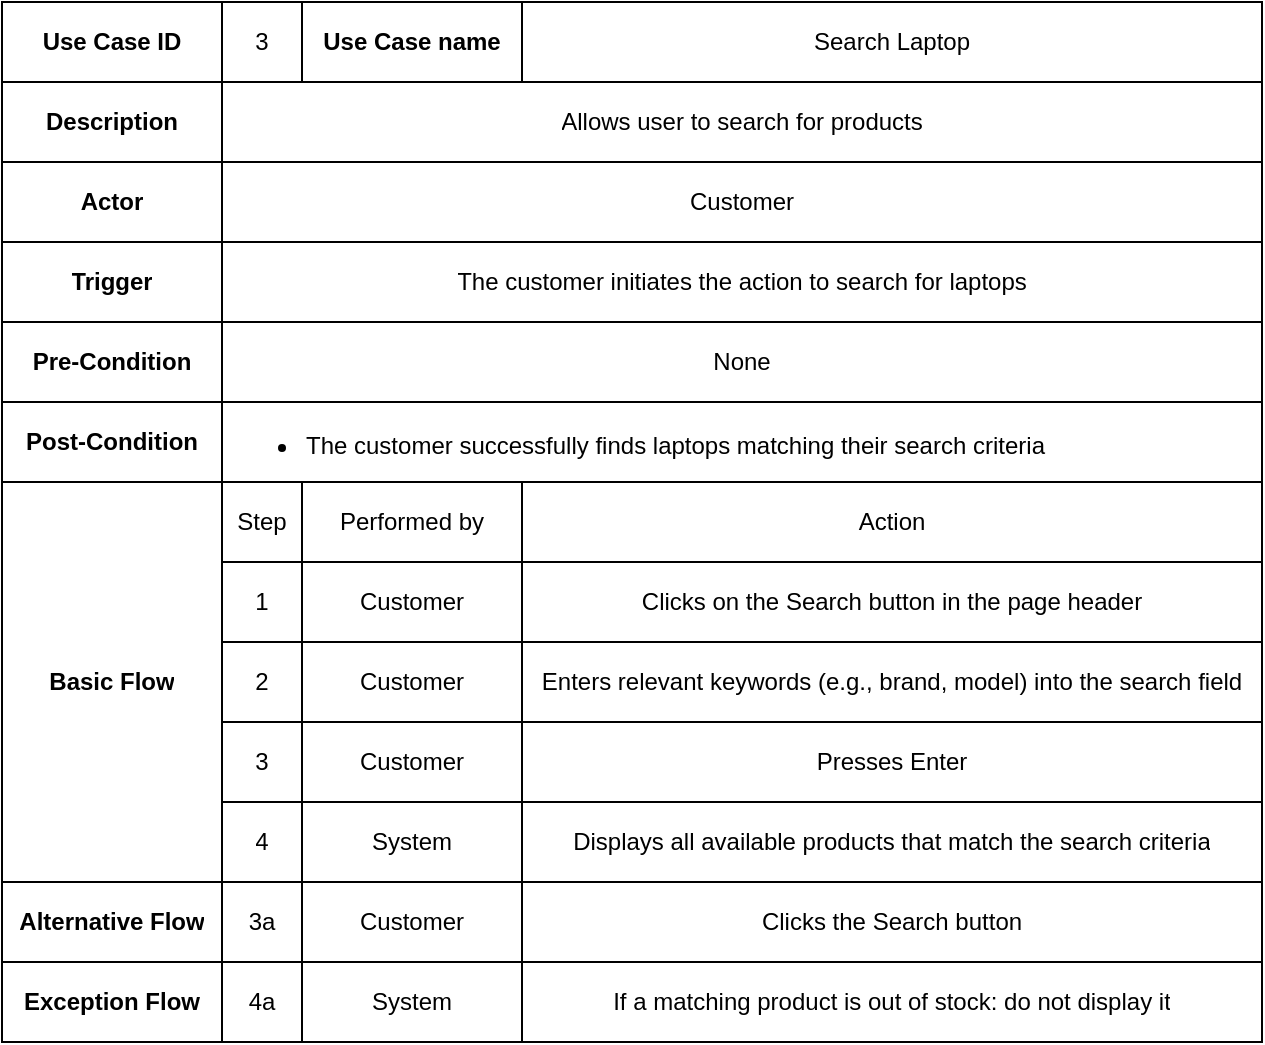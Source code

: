 <mxfile version="27.0.2">
  <diagram name="Page-1" id="XJ4LuH7A2adHzsDturFl">
    <mxGraphModel dx="806" dy="483" grid="1" gridSize="10" guides="1" tooltips="1" connect="1" arrows="1" fold="1" page="1" pageScale="1" pageWidth="850" pageHeight="1100" math="0" shadow="0">
      <root>
        <mxCell id="0" />
        <mxCell id="1" parent="0" />
        <mxCell id="qc9Q0B2m5h8A3anUrLEf-1" value="" style="shape=table;startSize=0;container=1;collapsible=0;childLayout=tableLayout;" parent="1" vertex="1">
          <mxGeometry x="120" y="120" width="630" height="520" as="geometry" />
        </mxCell>
        <mxCell id="qc9Q0B2m5h8A3anUrLEf-2" value="" style="shape=tableRow;horizontal=0;startSize=0;swimlaneHead=0;swimlaneBody=0;strokeColor=inherit;top=0;left=0;bottom=0;right=0;collapsible=0;dropTarget=0;fillColor=none;points=[[0,0.5],[1,0.5]];portConstraint=eastwest;" parent="qc9Q0B2m5h8A3anUrLEf-1" vertex="1">
          <mxGeometry width="630" height="40" as="geometry" />
        </mxCell>
        <mxCell id="qc9Q0B2m5h8A3anUrLEf-3" value="Use Case ID" style="shape=partialRectangle;html=1;whiteSpace=wrap;connectable=0;strokeColor=inherit;overflow=hidden;fillColor=none;top=0;left=0;bottom=0;right=0;pointerEvents=1;fontStyle=1" parent="qc9Q0B2m5h8A3anUrLEf-2" vertex="1">
          <mxGeometry width="110" height="40" as="geometry">
            <mxRectangle width="110" height="40" as="alternateBounds" />
          </mxGeometry>
        </mxCell>
        <mxCell id="qc9Q0B2m5h8A3anUrLEf-4" value="3" style="shape=partialRectangle;html=1;whiteSpace=wrap;connectable=0;strokeColor=inherit;overflow=hidden;fillColor=none;top=0;left=0;bottom=0;right=0;pointerEvents=1;" parent="qc9Q0B2m5h8A3anUrLEf-2" vertex="1">
          <mxGeometry x="110" width="40" height="40" as="geometry">
            <mxRectangle width="40" height="40" as="alternateBounds" />
          </mxGeometry>
        </mxCell>
        <mxCell id="qc9Q0B2m5h8A3anUrLEf-5" value="Use Case name" style="shape=partialRectangle;html=1;whiteSpace=wrap;connectable=0;strokeColor=inherit;overflow=hidden;fillColor=none;top=0;left=0;bottom=0;right=0;pointerEvents=1;fontStyle=1" parent="qc9Q0B2m5h8A3anUrLEf-2" vertex="1">
          <mxGeometry x="150" width="110" height="40" as="geometry">
            <mxRectangle width="110" height="40" as="alternateBounds" />
          </mxGeometry>
        </mxCell>
        <mxCell id="qc9Q0B2m5h8A3anUrLEf-6" value="Search Laptop" style="shape=partialRectangle;html=1;whiteSpace=wrap;connectable=0;strokeColor=inherit;overflow=hidden;fillColor=none;top=0;left=0;bottom=0;right=0;pointerEvents=1;" parent="qc9Q0B2m5h8A3anUrLEf-2" vertex="1">
          <mxGeometry x="260" width="370" height="40" as="geometry">
            <mxRectangle width="370" height="40" as="alternateBounds" />
          </mxGeometry>
        </mxCell>
        <mxCell id="e9ZG9q7FVogHayvx7YNw-71" style="shape=tableRow;horizontal=0;startSize=0;swimlaneHead=0;swimlaneBody=0;strokeColor=inherit;top=0;left=0;bottom=0;right=0;collapsible=0;dropTarget=0;fillColor=none;points=[[0,0.5],[1,0.5]];portConstraint=eastwest;" parent="qc9Q0B2m5h8A3anUrLEf-1" vertex="1">
          <mxGeometry y="40" width="630" height="40" as="geometry" />
        </mxCell>
        <mxCell id="e9ZG9q7FVogHayvx7YNw-72" value="Description" style="shape=partialRectangle;html=1;whiteSpace=wrap;connectable=0;strokeColor=inherit;overflow=hidden;fillColor=none;top=0;left=0;bottom=0;right=0;pointerEvents=1;fontStyle=1" parent="e9ZG9q7FVogHayvx7YNw-71" vertex="1">
          <mxGeometry width="110" height="40" as="geometry">
            <mxRectangle width="110" height="40" as="alternateBounds" />
          </mxGeometry>
        </mxCell>
        <mxCell id="e9ZG9q7FVogHayvx7YNw-73" value="Allows user to search for products" style="shape=partialRectangle;html=1;whiteSpace=wrap;connectable=0;strokeColor=inherit;overflow=hidden;fillColor=none;top=0;left=0;bottom=0;right=0;pointerEvents=1;rowspan=1;colspan=3;" parent="e9ZG9q7FVogHayvx7YNw-71" vertex="1">
          <mxGeometry x="110" width="520" height="40" as="geometry">
            <mxRectangle width="40" height="40" as="alternateBounds" />
          </mxGeometry>
        </mxCell>
        <mxCell id="e9ZG9q7FVogHayvx7YNw-74" style="shape=partialRectangle;html=1;whiteSpace=wrap;connectable=0;strokeColor=inherit;overflow=hidden;fillColor=none;top=0;left=0;bottom=0;right=0;pointerEvents=1;fontStyle=1" parent="e9ZG9q7FVogHayvx7YNw-71" vertex="1" visible="0">
          <mxGeometry x="150" width="110" height="40" as="geometry">
            <mxRectangle width="110" height="40" as="alternateBounds" />
          </mxGeometry>
        </mxCell>
        <mxCell id="e9ZG9q7FVogHayvx7YNw-75" style="shape=partialRectangle;html=1;whiteSpace=wrap;connectable=0;strokeColor=inherit;overflow=hidden;fillColor=none;top=0;left=0;bottom=0;right=0;pointerEvents=1;" parent="e9ZG9q7FVogHayvx7YNw-71" vertex="1" visible="0">
          <mxGeometry x="260" width="370" height="40" as="geometry">
            <mxRectangle width="370" height="40" as="alternateBounds" />
          </mxGeometry>
        </mxCell>
        <mxCell id="qc9Q0B2m5h8A3anUrLEf-7" value="" style="shape=tableRow;horizontal=0;startSize=0;swimlaneHead=0;swimlaneBody=0;strokeColor=inherit;top=0;left=0;bottom=0;right=0;collapsible=0;dropTarget=0;fillColor=none;points=[[0,0.5],[1,0.5]];portConstraint=eastwest;" parent="qc9Q0B2m5h8A3anUrLEf-1" vertex="1">
          <mxGeometry y="80" width="630" height="40" as="geometry" />
        </mxCell>
        <mxCell id="qc9Q0B2m5h8A3anUrLEf-8" value="Actor" style="shape=partialRectangle;html=1;whiteSpace=wrap;connectable=0;strokeColor=inherit;overflow=hidden;fillColor=none;top=0;left=0;bottom=0;right=0;pointerEvents=1;fontStyle=1" parent="qc9Q0B2m5h8A3anUrLEf-7" vertex="1">
          <mxGeometry width="110" height="40" as="geometry">
            <mxRectangle width="110" height="40" as="alternateBounds" />
          </mxGeometry>
        </mxCell>
        <mxCell id="qc9Q0B2m5h8A3anUrLEf-9" value="Customer" style="shape=partialRectangle;html=1;whiteSpace=wrap;connectable=0;strokeColor=inherit;overflow=hidden;fillColor=none;top=0;left=0;bottom=0;right=0;pointerEvents=1;rowspan=1;colspan=3;" parent="qc9Q0B2m5h8A3anUrLEf-7" vertex="1">
          <mxGeometry x="110" width="520" height="40" as="geometry">
            <mxRectangle width="40" height="40" as="alternateBounds" />
          </mxGeometry>
        </mxCell>
        <mxCell id="qc9Q0B2m5h8A3anUrLEf-10" value="" style="shape=partialRectangle;html=1;whiteSpace=wrap;connectable=0;strokeColor=inherit;overflow=hidden;fillColor=none;top=0;left=0;bottom=0;right=0;pointerEvents=1;" parent="qc9Q0B2m5h8A3anUrLEf-7" vertex="1" visible="0">
          <mxGeometry x="150" width="110" height="40" as="geometry">
            <mxRectangle width="110" height="40" as="alternateBounds" />
          </mxGeometry>
        </mxCell>
        <mxCell id="qc9Q0B2m5h8A3anUrLEf-11" value="" style="shape=partialRectangle;html=1;whiteSpace=wrap;connectable=0;strokeColor=inherit;overflow=hidden;fillColor=none;top=0;left=0;bottom=0;right=0;pointerEvents=1;" parent="qc9Q0B2m5h8A3anUrLEf-7" vertex="1" visible="0">
          <mxGeometry x="260" width="370" height="40" as="geometry">
            <mxRectangle width="370" height="40" as="alternateBounds" />
          </mxGeometry>
        </mxCell>
        <mxCell id="K6Q-J-noCk0XGYmEDmHN-1" style="shape=tableRow;horizontal=0;startSize=0;swimlaneHead=0;swimlaneBody=0;strokeColor=inherit;top=0;left=0;bottom=0;right=0;collapsible=0;dropTarget=0;fillColor=none;points=[[0,0.5],[1,0.5]];portConstraint=eastwest;" parent="qc9Q0B2m5h8A3anUrLEf-1" vertex="1">
          <mxGeometry y="120" width="630" height="40" as="geometry" />
        </mxCell>
        <mxCell id="K6Q-J-noCk0XGYmEDmHN-2" value="Trigger" style="shape=partialRectangle;html=1;whiteSpace=wrap;connectable=0;strokeColor=inherit;overflow=hidden;fillColor=none;top=0;left=0;bottom=0;right=0;pointerEvents=1;fontStyle=1" parent="K6Q-J-noCk0XGYmEDmHN-1" vertex="1">
          <mxGeometry width="110" height="40" as="geometry">
            <mxRectangle width="110" height="40" as="alternateBounds" />
          </mxGeometry>
        </mxCell>
        <mxCell id="K6Q-J-noCk0XGYmEDmHN-3" value="The customer initiates the action to search for laptops" style="shape=partialRectangle;html=1;whiteSpace=wrap;connectable=0;strokeColor=inherit;overflow=hidden;fillColor=none;top=0;left=0;bottom=0;right=0;pointerEvents=1;rowspan=1;colspan=3;" parent="K6Q-J-noCk0XGYmEDmHN-1" vertex="1">
          <mxGeometry x="110" width="520" height="40" as="geometry">
            <mxRectangle width="40" height="40" as="alternateBounds" />
          </mxGeometry>
        </mxCell>
        <mxCell id="K6Q-J-noCk0XGYmEDmHN-4" style="shape=partialRectangle;html=1;whiteSpace=wrap;connectable=0;strokeColor=inherit;overflow=hidden;fillColor=none;top=0;left=0;bottom=0;right=0;pointerEvents=1;" parent="K6Q-J-noCk0XGYmEDmHN-1" vertex="1" visible="0">
          <mxGeometry x="150" width="110" height="40" as="geometry">
            <mxRectangle width="110" height="40" as="alternateBounds" />
          </mxGeometry>
        </mxCell>
        <mxCell id="K6Q-J-noCk0XGYmEDmHN-5" style="shape=partialRectangle;html=1;whiteSpace=wrap;connectable=0;strokeColor=inherit;overflow=hidden;fillColor=none;top=0;left=0;bottom=0;right=0;pointerEvents=1;" parent="K6Q-J-noCk0XGYmEDmHN-1" vertex="1" visible="0">
          <mxGeometry x="260" width="370" height="40" as="geometry">
            <mxRectangle width="370" height="40" as="alternateBounds" />
          </mxGeometry>
        </mxCell>
        <mxCell id="qc9Q0B2m5h8A3anUrLEf-12" value="" style="shape=tableRow;horizontal=0;startSize=0;swimlaneHead=0;swimlaneBody=0;strokeColor=inherit;top=0;left=0;bottom=0;right=0;collapsible=0;dropTarget=0;fillColor=none;points=[[0,0.5],[1,0.5]];portConstraint=eastwest;" parent="qc9Q0B2m5h8A3anUrLEf-1" vertex="1">
          <mxGeometry y="160" width="630" height="40" as="geometry" />
        </mxCell>
        <mxCell id="qc9Q0B2m5h8A3anUrLEf-13" value="&lt;b&gt;Pre-Condition&lt;/b&gt;" style="shape=partialRectangle;html=1;whiteSpace=wrap;connectable=0;strokeColor=inherit;overflow=hidden;fillColor=none;top=0;left=0;bottom=0;right=0;pointerEvents=1;" parent="qc9Q0B2m5h8A3anUrLEf-12" vertex="1">
          <mxGeometry width="110" height="40" as="geometry">
            <mxRectangle width="110" height="40" as="alternateBounds" />
          </mxGeometry>
        </mxCell>
        <mxCell id="qc9Q0B2m5h8A3anUrLEf-14" value="None" style="shape=partialRectangle;html=1;whiteSpace=wrap;connectable=0;strokeColor=inherit;overflow=hidden;fillColor=none;top=0;left=0;bottom=0;right=0;pointerEvents=1;rowspan=1;colspan=3;" parent="qc9Q0B2m5h8A3anUrLEf-12" vertex="1">
          <mxGeometry x="110" width="520" height="40" as="geometry">
            <mxRectangle width="40" height="40" as="alternateBounds" />
          </mxGeometry>
        </mxCell>
        <mxCell id="qc9Q0B2m5h8A3anUrLEf-15" value="" style="shape=partialRectangle;html=1;whiteSpace=wrap;connectable=0;strokeColor=inherit;overflow=hidden;fillColor=none;top=0;left=0;bottom=0;right=0;pointerEvents=1;" parent="qc9Q0B2m5h8A3anUrLEf-12" vertex="1" visible="0">
          <mxGeometry x="150" width="110" height="40" as="geometry">
            <mxRectangle width="110" height="40" as="alternateBounds" />
          </mxGeometry>
        </mxCell>
        <mxCell id="qc9Q0B2m5h8A3anUrLEf-16" value="" style="shape=partialRectangle;html=1;whiteSpace=wrap;connectable=0;strokeColor=inherit;overflow=hidden;fillColor=none;top=0;left=0;bottom=0;right=0;pointerEvents=1;" parent="qc9Q0B2m5h8A3anUrLEf-12" vertex="1" visible="0">
          <mxGeometry x="260" width="370" height="40" as="geometry">
            <mxRectangle width="370" height="40" as="alternateBounds" />
          </mxGeometry>
        </mxCell>
        <mxCell id="e9ZG9q7FVogHayvx7YNw-66" style="shape=tableRow;horizontal=0;startSize=0;swimlaneHead=0;swimlaneBody=0;strokeColor=inherit;top=0;left=0;bottom=0;right=0;collapsible=0;dropTarget=0;fillColor=none;points=[[0,0.5],[1,0.5]];portConstraint=eastwest;" parent="qc9Q0B2m5h8A3anUrLEf-1" vertex="1">
          <mxGeometry y="200" width="630" height="40" as="geometry" />
        </mxCell>
        <mxCell id="e9ZG9q7FVogHayvx7YNw-67" value="&lt;b&gt;Post-Condition&lt;/b&gt;" style="shape=partialRectangle;html=1;whiteSpace=wrap;connectable=0;strokeColor=inherit;overflow=hidden;fillColor=none;top=0;left=0;bottom=0;right=0;pointerEvents=1;" parent="e9ZG9q7FVogHayvx7YNw-66" vertex="1">
          <mxGeometry width="110" height="40" as="geometry">
            <mxRectangle width="110" height="40" as="alternateBounds" />
          </mxGeometry>
        </mxCell>
        <mxCell id="e9ZG9q7FVogHayvx7YNw-68" value="&lt;div align=&quot;left&quot;&gt;&lt;ul&gt;&lt;li&gt;The customer successfully finds laptops matching their search criteria&lt;/li&gt;&lt;/ul&gt;&lt;/div&gt;" style="shape=partialRectangle;html=1;whiteSpace=wrap;connectable=0;strokeColor=inherit;overflow=hidden;fillColor=none;top=0;left=0;bottom=0;right=0;pointerEvents=1;rowspan=1;colspan=3;align=left;" parent="e9ZG9q7FVogHayvx7YNw-66" vertex="1">
          <mxGeometry x="110" width="520" height="40" as="geometry">
            <mxRectangle width="40" height="40" as="alternateBounds" />
          </mxGeometry>
        </mxCell>
        <mxCell id="e9ZG9q7FVogHayvx7YNw-69" style="shape=partialRectangle;html=1;whiteSpace=wrap;connectable=0;strokeColor=inherit;overflow=hidden;fillColor=none;top=0;left=0;bottom=0;right=0;pointerEvents=1;" parent="e9ZG9q7FVogHayvx7YNw-66" vertex="1" visible="0">
          <mxGeometry x="150" width="110" height="40" as="geometry">
            <mxRectangle width="110" height="40" as="alternateBounds" />
          </mxGeometry>
        </mxCell>
        <mxCell id="e9ZG9q7FVogHayvx7YNw-70" style="shape=partialRectangle;html=1;whiteSpace=wrap;connectable=0;strokeColor=inherit;overflow=hidden;fillColor=none;top=0;left=0;bottom=0;right=0;pointerEvents=1;" parent="e9ZG9q7FVogHayvx7YNw-66" vertex="1" visible="0">
          <mxGeometry x="260" width="370" height="40" as="geometry">
            <mxRectangle width="370" height="40" as="alternateBounds" />
          </mxGeometry>
        </mxCell>
        <mxCell id="qc9Q0B2m5h8A3anUrLEf-17" value="" style="shape=tableRow;horizontal=0;startSize=0;swimlaneHead=0;swimlaneBody=0;strokeColor=inherit;top=0;left=0;bottom=0;right=0;collapsible=0;dropTarget=0;fillColor=none;points=[[0,0.5],[1,0.5]];portConstraint=eastwest;" parent="qc9Q0B2m5h8A3anUrLEf-1" vertex="1">
          <mxGeometry y="240" width="630" height="40" as="geometry" />
        </mxCell>
        <mxCell id="qc9Q0B2m5h8A3anUrLEf-18" value="Basic Flow" style="shape=partialRectangle;html=1;whiteSpace=wrap;connectable=0;strokeColor=inherit;overflow=hidden;fillColor=none;top=0;left=0;bottom=0;right=0;pointerEvents=1;fontStyle=1;rowspan=5;colspan=1;" parent="qc9Q0B2m5h8A3anUrLEf-17" vertex="1">
          <mxGeometry width="110" height="200" as="geometry">
            <mxRectangle width="110" height="40" as="alternateBounds" />
          </mxGeometry>
        </mxCell>
        <mxCell id="qc9Q0B2m5h8A3anUrLEf-19" value="Step" style="shape=partialRectangle;html=1;whiteSpace=wrap;connectable=0;strokeColor=inherit;overflow=hidden;fillColor=none;top=0;left=0;bottom=0;right=0;pointerEvents=1;" parent="qc9Q0B2m5h8A3anUrLEf-17" vertex="1">
          <mxGeometry x="110" width="40" height="40" as="geometry">
            <mxRectangle width="40" height="40" as="alternateBounds" />
          </mxGeometry>
        </mxCell>
        <mxCell id="qc9Q0B2m5h8A3anUrLEf-20" value="Performed by" style="shape=partialRectangle;html=1;whiteSpace=wrap;connectable=0;strokeColor=inherit;overflow=hidden;fillColor=none;top=0;left=0;bottom=0;right=0;pointerEvents=1;" parent="qc9Q0B2m5h8A3anUrLEf-17" vertex="1">
          <mxGeometry x="150" width="110" height="40" as="geometry">
            <mxRectangle width="110" height="40" as="alternateBounds" />
          </mxGeometry>
        </mxCell>
        <mxCell id="qc9Q0B2m5h8A3anUrLEf-21" value="Action" style="shape=partialRectangle;html=1;whiteSpace=wrap;connectable=0;strokeColor=inherit;overflow=hidden;fillColor=none;top=0;left=0;bottom=0;right=0;pointerEvents=1;" parent="qc9Q0B2m5h8A3anUrLEf-17" vertex="1">
          <mxGeometry x="260" width="370" height="40" as="geometry">
            <mxRectangle width="370" height="40" as="alternateBounds" />
          </mxGeometry>
        </mxCell>
        <mxCell id="0q1HO9-gAJCns06K1bvI-11" style="shape=tableRow;horizontal=0;startSize=0;swimlaneHead=0;swimlaneBody=0;strokeColor=inherit;top=0;left=0;bottom=0;right=0;collapsible=0;dropTarget=0;fillColor=none;points=[[0,0.5],[1,0.5]];portConstraint=eastwest;" parent="qc9Q0B2m5h8A3anUrLEf-1" vertex="1">
          <mxGeometry y="280" width="630" height="40" as="geometry" />
        </mxCell>
        <mxCell id="0q1HO9-gAJCns06K1bvI-12" style="shape=partialRectangle;html=1;whiteSpace=wrap;connectable=0;strokeColor=inherit;overflow=hidden;fillColor=none;top=0;left=0;bottom=0;right=0;pointerEvents=1;" parent="0q1HO9-gAJCns06K1bvI-11" visible="0" vertex="1">
          <mxGeometry width="110" height="40" as="geometry">
            <mxRectangle width="110" height="40" as="alternateBounds" />
          </mxGeometry>
        </mxCell>
        <mxCell id="0q1HO9-gAJCns06K1bvI-13" value="1" style="shape=partialRectangle;html=1;whiteSpace=wrap;connectable=0;strokeColor=inherit;overflow=hidden;fillColor=none;top=0;left=0;bottom=0;right=0;pointerEvents=1;" parent="0q1HO9-gAJCns06K1bvI-11" vertex="1">
          <mxGeometry x="110" width="40" height="40" as="geometry">
            <mxRectangle width="40" height="40" as="alternateBounds" />
          </mxGeometry>
        </mxCell>
        <mxCell id="0q1HO9-gAJCns06K1bvI-14" value="Customer" style="shape=partialRectangle;html=1;whiteSpace=wrap;connectable=0;strokeColor=inherit;overflow=hidden;fillColor=none;top=0;left=0;bottom=0;right=0;pointerEvents=1;" parent="0q1HO9-gAJCns06K1bvI-11" vertex="1">
          <mxGeometry x="150" width="110" height="40" as="geometry">
            <mxRectangle width="110" height="40" as="alternateBounds" />
          </mxGeometry>
        </mxCell>
        <mxCell id="0q1HO9-gAJCns06K1bvI-15" value="Clicks on the &lt;span data-end=&quot;262&quot; data-start=&quot;252&quot;&gt;Search&lt;/span&gt; button in the page header" style="shape=partialRectangle;html=1;whiteSpace=wrap;connectable=0;strokeColor=inherit;overflow=hidden;fillColor=none;top=0;left=0;bottom=0;right=0;pointerEvents=1;" parent="0q1HO9-gAJCns06K1bvI-11" vertex="1">
          <mxGeometry x="260" width="370" height="40" as="geometry">
            <mxRectangle width="370" height="40" as="alternateBounds" />
          </mxGeometry>
        </mxCell>
        <mxCell id="qc9Q0B2m5h8A3anUrLEf-27" value="" style="shape=tableRow;horizontal=0;startSize=0;swimlaneHead=0;swimlaneBody=0;strokeColor=inherit;top=0;left=0;bottom=0;right=0;collapsible=0;dropTarget=0;fillColor=none;points=[[0,0.5],[1,0.5]];portConstraint=eastwest;" parent="qc9Q0B2m5h8A3anUrLEf-1" vertex="1">
          <mxGeometry y="320" width="630" height="40" as="geometry" />
        </mxCell>
        <mxCell id="qc9Q0B2m5h8A3anUrLEf-28" value="" style="shape=partialRectangle;html=1;whiteSpace=wrap;connectable=0;strokeColor=inherit;overflow=hidden;fillColor=none;top=0;left=0;bottom=0;right=0;pointerEvents=1;" parent="qc9Q0B2m5h8A3anUrLEf-27" vertex="1" visible="0">
          <mxGeometry width="110" height="40" as="geometry">
            <mxRectangle width="110" height="40" as="alternateBounds" />
          </mxGeometry>
        </mxCell>
        <mxCell id="qc9Q0B2m5h8A3anUrLEf-29" value="2" style="shape=partialRectangle;html=1;whiteSpace=wrap;connectable=0;strokeColor=inherit;overflow=hidden;fillColor=none;top=0;left=0;bottom=0;right=0;pointerEvents=1;" parent="qc9Q0B2m5h8A3anUrLEf-27" vertex="1">
          <mxGeometry x="110" width="40" height="40" as="geometry">
            <mxRectangle width="40" height="40" as="alternateBounds" />
          </mxGeometry>
        </mxCell>
        <mxCell id="qc9Q0B2m5h8A3anUrLEf-30" value="Customer" style="shape=partialRectangle;html=1;whiteSpace=wrap;connectable=0;strokeColor=inherit;overflow=hidden;fillColor=none;top=0;left=0;bottom=0;right=0;pointerEvents=1;" parent="qc9Q0B2m5h8A3anUrLEf-27" vertex="1">
          <mxGeometry x="150" width="110" height="40" as="geometry">
            <mxRectangle width="110" height="40" as="alternateBounds" />
          </mxGeometry>
        </mxCell>
        <mxCell id="qc9Q0B2m5h8A3anUrLEf-31" value="Enters relevant keywords (e.g., brand, model) into the search field" style="shape=partialRectangle;html=1;whiteSpace=wrap;connectable=0;strokeColor=inherit;overflow=hidden;fillColor=none;top=0;left=0;bottom=0;right=0;pointerEvents=1;" parent="qc9Q0B2m5h8A3anUrLEf-27" vertex="1">
          <mxGeometry x="260" width="370" height="40" as="geometry">
            <mxRectangle width="370" height="40" as="alternateBounds" />
          </mxGeometry>
        </mxCell>
        <mxCell id="0q1HO9-gAJCns06K1bvI-6" style="shape=tableRow;horizontal=0;startSize=0;swimlaneHead=0;swimlaneBody=0;strokeColor=inherit;top=0;left=0;bottom=0;right=0;collapsible=0;dropTarget=0;fillColor=none;points=[[0,0.5],[1,0.5]];portConstraint=eastwest;" parent="qc9Q0B2m5h8A3anUrLEf-1" vertex="1">
          <mxGeometry y="360" width="630" height="40" as="geometry" />
        </mxCell>
        <mxCell id="0q1HO9-gAJCns06K1bvI-7" value="" style="shape=partialRectangle;html=1;whiteSpace=wrap;connectable=0;strokeColor=inherit;overflow=hidden;fillColor=none;top=0;left=0;bottom=0;right=0;pointerEvents=1;" parent="0q1HO9-gAJCns06K1bvI-6" visible="0" vertex="1">
          <mxGeometry width="110" height="40" as="geometry">
            <mxRectangle width="110" height="40" as="alternateBounds" />
          </mxGeometry>
        </mxCell>
        <mxCell id="0q1HO9-gAJCns06K1bvI-8" value="3" style="shape=partialRectangle;html=1;whiteSpace=wrap;connectable=0;strokeColor=inherit;overflow=hidden;fillColor=none;top=0;left=0;bottom=0;right=0;pointerEvents=1;" parent="0q1HO9-gAJCns06K1bvI-6" vertex="1">
          <mxGeometry x="110" width="40" height="40" as="geometry">
            <mxRectangle width="40" height="40" as="alternateBounds" />
          </mxGeometry>
        </mxCell>
        <mxCell id="0q1HO9-gAJCns06K1bvI-9" value="Customer" style="shape=partialRectangle;html=1;whiteSpace=wrap;connectable=0;strokeColor=inherit;overflow=hidden;fillColor=none;top=0;left=0;bottom=0;right=0;pointerEvents=1;" parent="0q1HO9-gAJCns06K1bvI-6" vertex="1">
          <mxGeometry x="150" width="110" height="40" as="geometry">
            <mxRectangle width="110" height="40" as="alternateBounds" />
          </mxGeometry>
        </mxCell>
        <mxCell id="0q1HO9-gAJCns06K1bvI-10" value="Presses &lt;span data-end=&quot;430&quot; data-start=&quot;421&quot;&gt;Enter&lt;/span&gt;" style="shape=partialRectangle;html=1;whiteSpace=wrap;connectable=0;strokeColor=inherit;overflow=hidden;fillColor=none;top=0;left=0;bottom=0;right=0;pointerEvents=1;" parent="0q1HO9-gAJCns06K1bvI-6" vertex="1">
          <mxGeometry x="260" width="370" height="40" as="geometry">
            <mxRectangle width="370" height="40" as="alternateBounds" />
          </mxGeometry>
        </mxCell>
        <mxCell id="0q1HO9-gAJCns06K1bvI-1" style="shape=tableRow;horizontal=0;startSize=0;swimlaneHead=0;swimlaneBody=0;strokeColor=inherit;top=0;left=0;bottom=0;right=0;collapsible=0;dropTarget=0;fillColor=none;points=[[0,0.5],[1,0.5]];portConstraint=eastwest;" parent="qc9Q0B2m5h8A3anUrLEf-1" vertex="1">
          <mxGeometry y="400" width="630" height="40" as="geometry" />
        </mxCell>
        <mxCell id="0q1HO9-gAJCns06K1bvI-2" value="" style="shape=partialRectangle;html=1;whiteSpace=wrap;connectable=0;strokeColor=inherit;overflow=hidden;fillColor=none;top=0;left=0;bottom=0;right=0;pointerEvents=1;" parent="0q1HO9-gAJCns06K1bvI-1" visible="0" vertex="1">
          <mxGeometry width="110" height="40" as="geometry">
            <mxRectangle width="110" height="40" as="alternateBounds" />
          </mxGeometry>
        </mxCell>
        <mxCell id="0q1HO9-gAJCns06K1bvI-3" value="4" style="shape=partialRectangle;html=1;whiteSpace=wrap;connectable=0;strokeColor=inherit;overflow=hidden;fillColor=none;top=0;left=0;bottom=0;right=0;pointerEvents=1;" parent="0q1HO9-gAJCns06K1bvI-1" vertex="1">
          <mxGeometry x="110" width="40" height="40" as="geometry">
            <mxRectangle width="40" height="40" as="alternateBounds" />
          </mxGeometry>
        </mxCell>
        <mxCell id="0q1HO9-gAJCns06K1bvI-4" value="System" style="shape=partialRectangle;html=1;whiteSpace=wrap;connectable=0;strokeColor=inherit;overflow=hidden;fillColor=none;top=0;left=0;bottom=0;right=0;pointerEvents=1;" parent="0q1HO9-gAJCns06K1bvI-1" vertex="1">
          <mxGeometry x="150" width="110" height="40" as="geometry">
            <mxRectangle width="110" height="40" as="alternateBounds" />
          </mxGeometry>
        </mxCell>
        <mxCell id="0q1HO9-gAJCns06K1bvI-5" value="Displays all available products that match the search criteria" style="shape=partialRectangle;html=1;whiteSpace=wrap;connectable=0;strokeColor=inherit;overflow=hidden;fillColor=none;top=0;left=0;bottom=0;right=0;pointerEvents=1;" parent="0q1HO9-gAJCns06K1bvI-1" vertex="1">
          <mxGeometry x="260" width="370" height="40" as="geometry">
            <mxRectangle width="370" height="40" as="alternateBounds" />
          </mxGeometry>
        </mxCell>
        <mxCell id="e9ZG9q7FVogHayvx7YNw-76" style="shape=tableRow;horizontal=0;startSize=0;swimlaneHead=0;swimlaneBody=0;strokeColor=inherit;top=0;left=0;bottom=0;right=0;collapsible=0;dropTarget=0;fillColor=none;points=[[0,0.5],[1,0.5]];portConstraint=eastwest;" parent="qc9Q0B2m5h8A3anUrLEf-1" vertex="1">
          <mxGeometry y="440" width="630" height="40" as="geometry" />
        </mxCell>
        <mxCell id="e9ZG9q7FVogHayvx7YNw-77" value="Alternative Flow" style="shape=partialRectangle;html=1;whiteSpace=wrap;connectable=0;strokeColor=inherit;overflow=hidden;fillColor=none;top=0;left=0;bottom=0;right=0;pointerEvents=1;fontStyle=1;" parent="e9ZG9q7FVogHayvx7YNw-76" vertex="1">
          <mxGeometry width="110" height="40" as="geometry">
            <mxRectangle width="110" height="40" as="alternateBounds" />
          </mxGeometry>
        </mxCell>
        <mxCell id="e9ZG9q7FVogHayvx7YNw-78" value="3a" style="shape=partialRectangle;html=1;whiteSpace=wrap;connectable=0;strokeColor=inherit;overflow=hidden;fillColor=none;top=0;left=0;bottom=0;right=0;pointerEvents=1;" parent="e9ZG9q7FVogHayvx7YNw-76" vertex="1">
          <mxGeometry x="110" width="40" height="40" as="geometry">
            <mxRectangle width="40" height="40" as="alternateBounds" />
          </mxGeometry>
        </mxCell>
        <mxCell id="e9ZG9q7FVogHayvx7YNw-79" value="Customer" style="shape=partialRectangle;html=1;whiteSpace=wrap;connectable=0;strokeColor=inherit;overflow=hidden;fillColor=none;top=0;left=0;bottom=0;right=0;pointerEvents=1;" parent="e9ZG9q7FVogHayvx7YNw-76" vertex="1">
          <mxGeometry x="150" width="110" height="40" as="geometry">
            <mxRectangle width="110" height="40" as="alternateBounds" />
          </mxGeometry>
        </mxCell>
        <mxCell id="e9ZG9q7FVogHayvx7YNw-80" value="Clicks the &lt;span data-end=&quot;455&quot; data-start=&quot;445&quot;&gt;Search&lt;/span&gt; button" style="shape=partialRectangle;html=1;whiteSpace=wrap;connectable=0;strokeColor=inherit;overflow=hidden;fillColor=none;top=0;left=0;bottom=0;right=0;pointerEvents=1;" parent="e9ZG9q7FVogHayvx7YNw-76" vertex="1">
          <mxGeometry x="260" width="370" height="40" as="geometry">
            <mxRectangle width="370" height="40" as="alternateBounds" />
          </mxGeometry>
        </mxCell>
        <mxCell id="qc9Q0B2m5h8A3anUrLEf-32" value="" style="shape=tableRow;horizontal=0;startSize=0;swimlaneHead=0;swimlaneBody=0;strokeColor=inherit;top=0;left=0;bottom=0;right=0;collapsible=0;dropTarget=0;fillColor=none;points=[[0,0.5],[1,0.5]];portConstraint=eastwest;" parent="qc9Q0B2m5h8A3anUrLEf-1" vertex="1">
          <mxGeometry y="480" width="630" height="40" as="geometry" />
        </mxCell>
        <mxCell id="qc9Q0B2m5h8A3anUrLEf-33" value="Exception Flow" style="shape=partialRectangle;html=1;whiteSpace=wrap;connectable=0;strokeColor=inherit;overflow=hidden;fillColor=none;top=0;left=0;bottom=0;right=0;pointerEvents=1;rowspan=2;colspan=1;fontStyle=1" parent="qc9Q0B2m5h8A3anUrLEf-32" vertex="1">
          <mxGeometry width="110" height="40" as="geometry">
            <mxRectangle width="110" height="40" as="alternateBounds" />
          </mxGeometry>
        </mxCell>
        <mxCell id="qc9Q0B2m5h8A3anUrLEf-34" value="4a" style="shape=partialRectangle;html=1;whiteSpace=wrap;connectable=0;strokeColor=inherit;overflow=hidden;fillColor=none;top=0;left=0;bottom=0;right=0;pointerEvents=1;" parent="qc9Q0B2m5h8A3anUrLEf-32" vertex="1">
          <mxGeometry x="110" width="40" height="40" as="geometry">
            <mxRectangle width="40" height="40" as="alternateBounds" />
          </mxGeometry>
        </mxCell>
        <mxCell id="qc9Q0B2m5h8A3anUrLEf-35" value="System" style="shape=partialRectangle;html=1;whiteSpace=wrap;connectable=0;strokeColor=inherit;overflow=hidden;fillColor=none;top=0;left=0;bottom=0;right=0;pointerEvents=1;" parent="qc9Q0B2m5h8A3anUrLEf-32" vertex="1">
          <mxGeometry x="150" width="110" height="40" as="geometry">
            <mxRectangle width="110" height="40" as="alternateBounds" />
          </mxGeometry>
        </mxCell>
        <mxCell id="qc9Q0B2m5h8A3anUrLEf-36" value="If a matching product is out of stock: do not display it" style="shape=partialRectangle;html=1;whiteSpace=wrap;connectable=0;strokeColor=inherit;overflow=hidden;fillColor=none;top=0;left=0;bottom=0;right=0;pointerEvents=1;" parent="qc9Q0B2m5h8A3anUrLEf-32" vertex="1">
          <mxGeometry x="260" width="370" height="40" as="geometry">
            <mxRectangle width="370" height="40" as="alternateBounds" />
          </mxGeometry>
        </mxCell>
      </root>
    </mxGraphModel>
  </diagram>
</mxfile>
